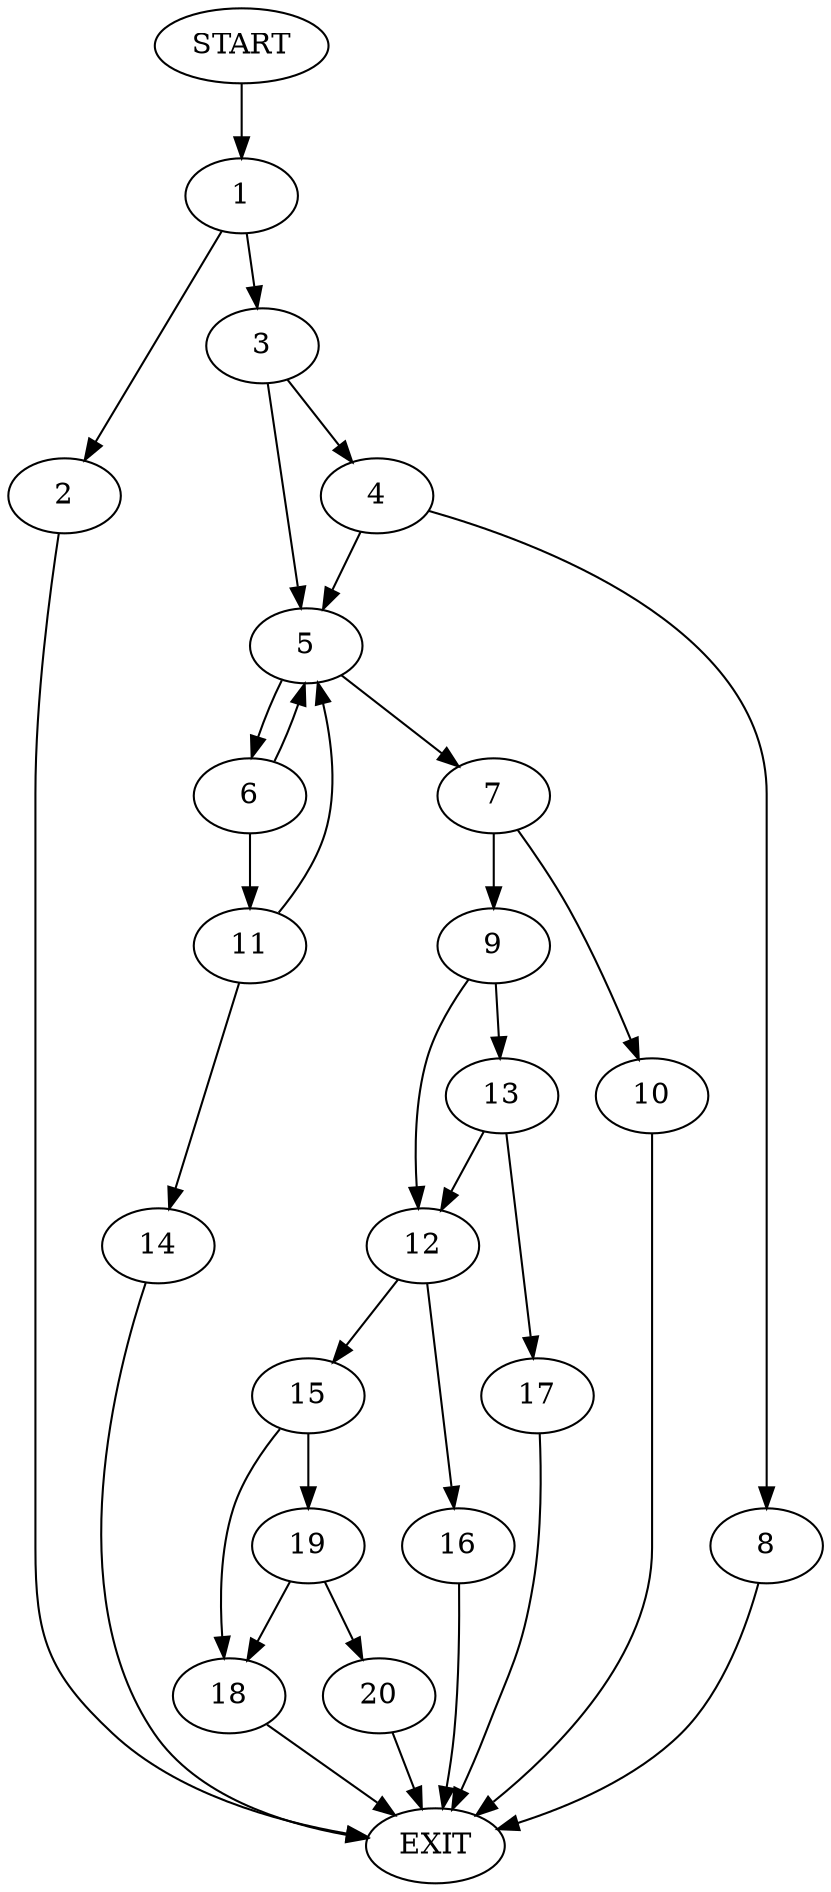 digraph {
0 [label="START"]
21 [label="EXIT"]
0 -> 1
1 -> 2
1 -> 3
3 -> 4
3 -> 5
2 -> 21
5 -> 6
5 -> 7
4 -> 5
4 -> 8
8 -> 21
7 -> 9
7 -> 10
6 -> 5
6 -> 11
10 -> 21
9 -> 12
9 -> 13
11 -> 14
11 -> 5
14 -> 21
12 -> 15
12 -> 16
13 -> 12
13 -> 17
17 -> 21
16 -> 21
15 -> 18
15 -> 19
19 -> 18
19 -> 20
18 -> 21
20 -> 21
}
